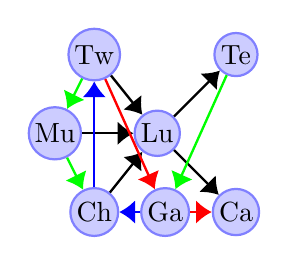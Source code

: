 \tikzstyle{vertex} = [
	shape=circle,  
	draw=blue!50, %draw the border to the node
	fill=blue!20, %fill the space of the node
	thick,
	minimum size=1mm, %minimum size of the nodes
	distance=1cm,
	inner sep=1pt
];

\begin{scope}[scale=1.0,shift={(-1,0)}]
	\node[vertex](Tw) at (90:1.0cm) {Tw};
	\node[vertex](Mu) at (180:0.5cm) {Mu};
	\node[vertex](Ch) at (-90:1.0cm) {Ch};
\end{scope}

\begin{scope}[scale=1.0,shift={(0.8,0)}]
	\node[vertex](Lu) at (180:1.0cm) {Lu};
	\node[vertex](Ca) at (-90:1.0cm) {Ca};
	\node[vertex](Te) at (+90:1.0cm) {Te};
\end{scope}

\begin{scope}[scale=1.0,shift={(0.9,-1)}]
	\node[vertex](Ga) at (180:1.0cm) {Ga};
\end{scope}

%mandatory constraints
\draw[-{Latex[length=2mm,width=3mm]}, line width=0.3mm, color=black]
	(Tw) edge[] (Lu)
	(Ch) edge[] (Lu)
	(Mu) edge[] (Lu)
	(Lu) edge[] (Te)
	(Lu) edge[] (Ca)
;

%first tourist
\draw[-{Latex[length=2mm,width=3mm]}, line width=0.3mm, color=red]
	(Tw) edge[] (Ga)
	(Ga) edge[] (Ca)
;
	
%second tourist
\draw[-{Latex[length=2mm,width=3mm]}, line width=0.3mm, color=green]
	(Tw) edge[] (Mu)
	(Mu) edge[] (Ch)
	(Te) edge[] (Ga)
;

%third tourist
\draw[-{Latex[length=2mm,width=3mm]}, line width=0.3mm, color=blue]
	(Ga) edge[] (Ch)
	(Ch) edge[] (Tw)
;
